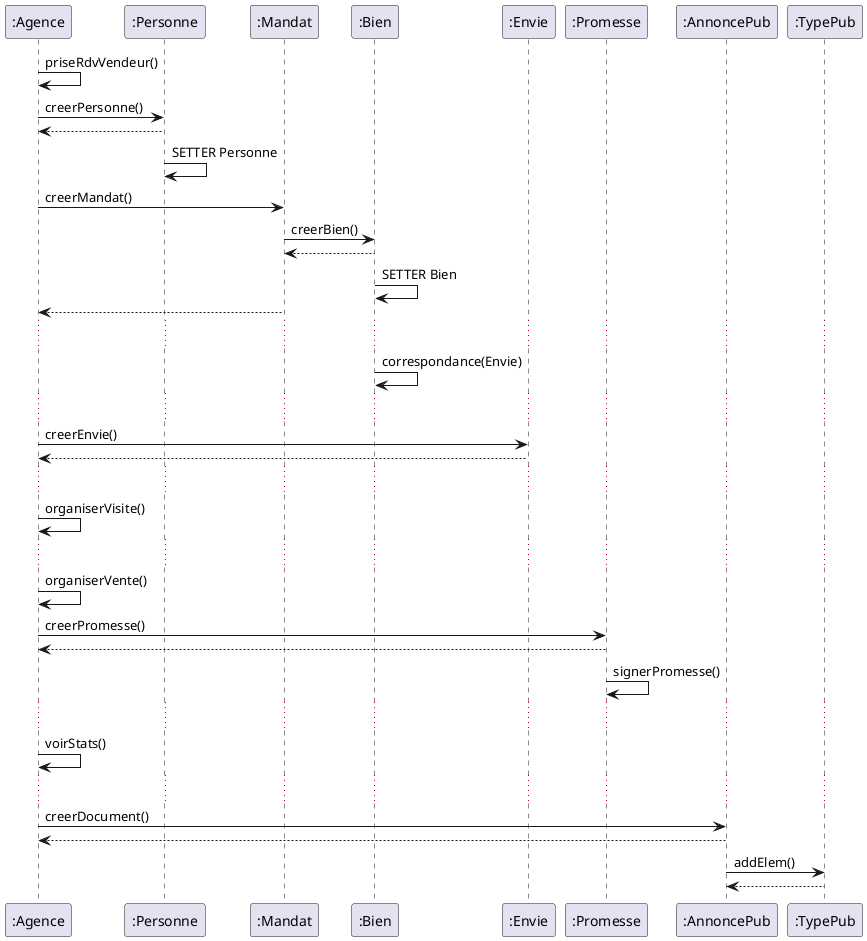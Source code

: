 
@startuml


participant ":Agence" As A
participant ":Personne" As Per
participant ":Mandat" As M
participant ":Bien" As B
participant ":Envie" As E
participant ":Promesse" As Pro
participant ":AnnoncePub" As AP
participant ":TypePub" As TP

A -> A : priseRdvVendeur()
A -> Per : creerPersonne()
Per --> A :
Per -> Per : SETTER Personne
A -> M : creerMandat()
M -> B : creerBien()
B --> M :
B -> B : SETTER Bien
M --> A :

...

B -> B : correspondance(Envie)

...

A -> E : creerEnvie()
E --> A :

...

A -> A : organiserVisite()

...

A -> A : organiserVente()
A -> Pro : creerPromesse()
Pro --> A :
Pro -> Pro : signerPromesse()

...

A -> A : voirStats()

...

A -> AP : creerDocument()
AP --> A :
AP -> TP : addElem()
TP --> AP :

@enduml
